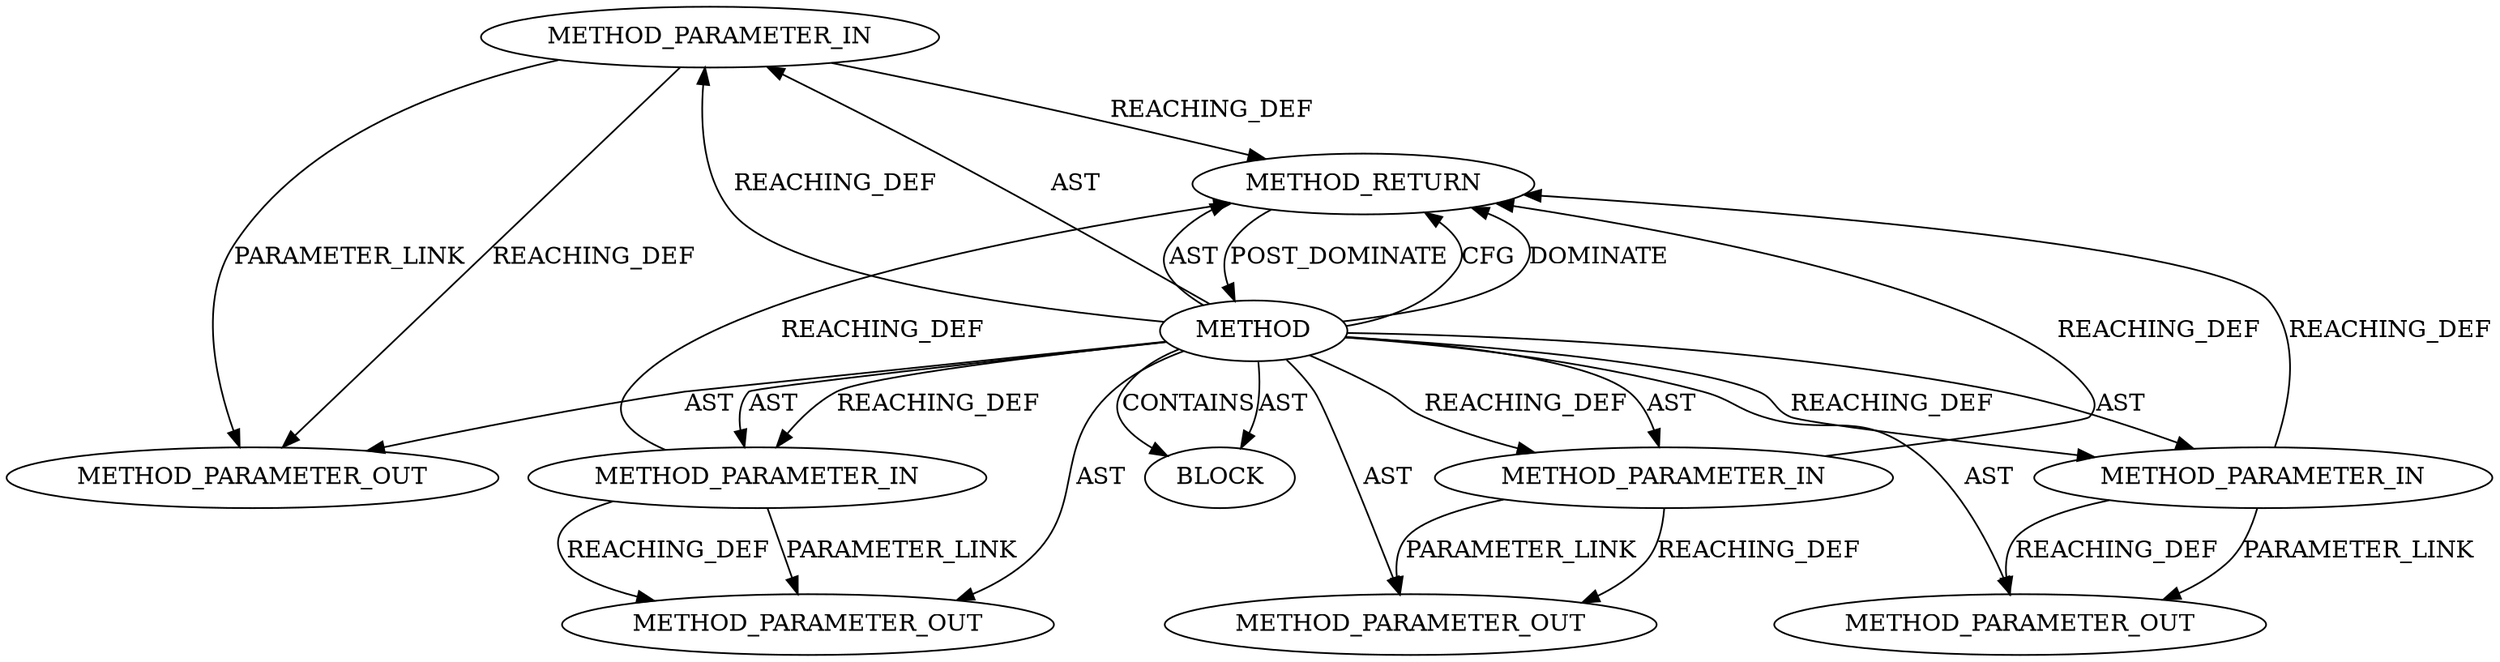 digraph {
  12373 [label=METHOD_PARAMETER_IN ORDER=3 CODE="p3" IS_VARIADIC=false TYPE_FULL_NAME="ANY" EVALUATION_STRATEGY="BY_VALUE" INDEX=3 NAME="p3"]
  13396 [label=METHOD_PARAMETER_OUT ORDER=4 CODE="p4" IS_VARIADIC=false TYPE_FULL_NAME="ANY" EVALUATION_STRATEGY="BY_VALUE" INDEX=4 NAME="p4"]
  13395 [label=METHOD_PARAMETER_OUT ORDER=3 CODE="p3" IS_VARIADIC=false TYPE_FULL_NAME="ANY" EVALUATION_STRATEGY="BY_VALUE" INDEX=3 NAME="p3"]
  13394 [label=METHOD_PARAMETER_OUT ORDER=2 CODE="p2" IS_VARIADIC=false TYPE_FULL_NAME="ANY" EVALUATION_STRATEGY="BY_VALUE" INDEX=2 NAME="p2"]
  12376 [label=METHOD_RETURN ORDER=2 CODE="RET" TYPE_FULL_NAME="ANY" EVALUATION_STRATEGY="BY_VALUE"]
  12370 [label=METHOD AST_PARENT_TYPE="NAMESPACE_BLOCK" AST_PARENT_FULL_NAME="<global>" ORDER=0 CODE="<empty>" FULL_NAME="aead_request_set_callback" IS_EXTERNAL=true FILENAME="<empty>" SIGNATURE="" NAME="aead_request_set_callback"]
  12372 [label=METHOD_PARAMETER_IN ORDER=2 CODE="p2" IS_VARIADIC=false TYPE_FULL_NAME="ANY" EVALUATION_STRATEGY="BY_VALUE" INDEX=2 NAME="p2"]
  12374 [label=METHOD_PARAMETER_IN ORDER=4 CODE="p4" IS_VARIADIC=false TYPE_FULL_NAME="ANY" EVALUATION_STRATEGY="BY_VALUE" INDEX=4 NAME="p4"]
  13393 [label=METHOD_PARAMETER_OUT ORDER=1 CODE="p1" IS_VARIADIC=false TYPE_FULL_NAME="ANY" EVALUATION_STRATEGY="BY_VALUE" INDEX=1 NAME="p1"]
  12375 [label=BLOCK ORDER=1 ARGUMENT_INDEX=1 CODE="<empty>" TYPE_FULL_NAME="ANY"]
  12371 [label=METHOD_PARAMETER_IN ORDER=1 CODE="p1" IS_VARIADIC=false TYPE_FULL_NAME="ANY" EVALUATION_STRATEGY="BY_VALUE" INDEX=1 NAME="p1"]
  12370 -> 12374 [label=AST ]
  12370 -> 12373 [label=REACHING_DEF VARIABLE=""]
  12370 -> 12375 [label=CONTAINS ]
  12370 -> 13394 [label=AST ]
  12371 -> 13393 [label=REACHING_DEF VARIABLE="p1"]
  12370 -> 12375 [label=AST ]
  12372 -> 12376 [label=REACHING_DEF VARIABLE="p2"]
  12371 -> 13393 [label=PARAMETER_LINK ]
  12370 -> 12372 [label=AST ]
  12371 -> 12376 [label=REACHING_DEF VARIABLE="p1"]
  12370 -> 12371 [label=REACHING_DEF VARIABLE=""]
  12370 -> 12373 [label=AST ]
  12370 -> 12376 [label=CFG ]
  12372 -> 13394 [label=PARAMETER_LINK ]
  12374 -> 12376 [label=REACHING_DEF VARIABLE="p4"]
  12374 -> 13396 [label=REACHING_DEF VARIABLE="p4"]
  12376 -> 12370 [label=POST_DOMINATE ]
  12374 -> 13396 [label=PARAMETER_LINK ]
  12370 -> 12374 [label=REACHING_DEF VARIABLE=""]
  12373 -> 13395 [label=REACHING_DEF VARIABLE="p3"]
  12373 -> 13395 [label=PARAMETER_LINK ]
  12370 -> 12376 [label=DOMINATE ]
  12370 -> 13395 [label=AST ]
  12370 -> 12376 [label=AST ]
  12372 -> 13394 [label=REACHING_DEF VARIABLE="p2"]
  12370 -> 12371 [label=AST ]
  12370 -> 13396 [label=AST ]
  12370 -> 13393 [label=AST ]
  12373 -> 12376 [label=REACHING_DEF VARIABLE="p3"]
  12370 -> 12372 [label=REACHING_DEF VARIABLE=""]
}
